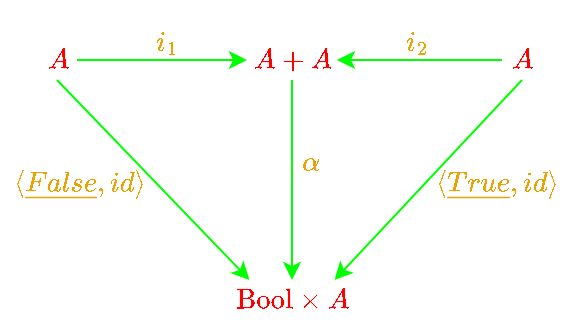 <mxfile version="24.7.17">
  <diagram name="Page-1" id="8x4MicqjeGiNOcLGt8TJ">
    <mxGraphModel dx="766" dy="461" grid="1" gridSize="10" guides="1" tooltips="1" connect="1" arrows="1" fold="1" page="1" pageScale="1" pageWidth="850" pageHeight="1100" math="1" shadow="0">
      <root>
        <mxCell id="0" />
        <mxCell id="1" parent="0" />
        <mxCell id="F1cqkfS3BarPNqulVMXe-1" value="&lt;div&gt;$$A + A$$&lt;/div&gt;" style="text;html=1;align=center;verticalAlign=middle;whiteSpace=wrap;rounded=0;fontColor=#ff0000;" parent="1" vertex="1">
          <mxGeometry x="397.5" y="140" width="45" height="20" as="geometry" />
        </mxCell>
        <mxCell id="F1cqkfS3BarPNqulVMXe-8" value="&lt;div&gt;$$A$$&lt;/div&gt;" style="text;html=1;align=center;verticalAlign=middle;whiteSpace=wrap;rounded=0;fontColor=#ff0000;" parent="1" vertex="1">
          <mxGeometry x="292.5" y="140" width="20" height="20" as="geometry" />
        </mxCell>
        <mxCell id="F1cqkfS3BarPNqulVMXe-9" value="" style="endArrow=classic;html=1;rounded=0;fillColor=#ffe6cc;strokeColor=#00FF00;exitX=0.5;exitY=1;exitDx=0;exitDy=0;entryX=0.5;entryY=0;entryDx=0;entryDy=0;" parent="1" source="F1cqkfS3BarPNqulVMXe-1" target="XCjsUuf4faGHwN1DTujc-6" edge="1">
          <mxGeometry width="50" height="50" relative="1" as="geometry">
            <mxPoint x="400" y="300" as="sourcePoint" />
            <mxPoint x="420" y="260" as="targetPoint" />
          </mxGeometry>
        </mxCell>
        <UserObject label="&lt;div&gt;$$\alpha$$&lt;/div&gt;" placeholders="1" name="Variable" id="F1cqkfS3BarPNqulVMXe-17">
          <mxCell style="text;html=1;strokeColor=none;fillColor=none;align=center;verticalAlign=middle;whiteSpace=wrap;overflow=hidden;fontColor=#e5a50a;" parent="1" vertex="1">
            <mxGeometry x="410" y="180" width="40" height="40" as="geometry" />
          </mxCell>
        </UserObject>
        <mxCell id="35nxScrkit5S831spD8f-1" value="$$A$$" style="text;html=1;align=center;verticalAlign=middle;whiteSpace=wrap;rounded=0;fontColor=#ff0000;" parent="1" vertex="1">
          <mxGeometry x="525" y="140" width="20" height="20" as="geometry" />
        </mxCell>
        <mxCell id="35nxScrkit5S831spD8f-3" value="" style="endArrow=classic;html=1;rounded=0;fillColor=#ffe6cc;strokeColor=#00FF00;exitX=0.5;exitY=1;exitDx=0;exitDy=0;entryX=0.75;entryY=0;entryDx=0;entryDy=0;" parent="1" source="35nxScrkit5S831spD8f-1" target="XCjsUuf4faGHwN1DTujc-6" edge="1">
          <mxGeometry width="50" height="50" relative="1" as="geometry">
            <mxPoint x="365" y="270" as="sourcePoint" />
            <mxPoint x="535" y="240" as="targetPoint" />
          </mxGeometry>
        </mxCell>
        <mxCell id="35nxScrkit5S831spD8f-4" value="" style="endArrow=classic;html=1;rounded=0;fillColor=#ffe6cc;strokeColor=#00FF00;exitX=0.5;exitY=1;exitDx=0;exitDy=0;entryX=0.25;entryY=0;entryDx=0;entryDy=0;" parent="1" source="F1cqkfS3BarPNqulVMXe-8" target="XCjsUuf4faGHwN1DTujc-6" edge="1">
          <mxGeometry width="50" height="50" relative="1" as="geometry">
            <mxPoint x="312.5" y="270" as="sourcePoint" />
            <mxPoint x="400" y="260" as="targetPoint" />
          </mxGeometry>
        </mxCell>
        <UserObject label="&lt;div&gt;$$\langle \underline{False}, id \rangle$$&lt;/div&gt;" placeholders="1" name="Variable" id="35nxScrkit5S831spD8f-5">
          <mxCell style="text;html=1;strokeColor=none;fillColor=none;align=center;verticalAlign=middle;whiteSpace=wrap;overflow=hidden;fontColor=#e5a50a;" parent="1" vertex="1">
            <mxGeometry x="274" y="190" width="80" height="40" as="geometry" />
          </mxCell>
        </UserObject>
        <UserObject label="&lt;div&gt;$$\langle \underline{True}, id \rangle$$&lt;/div&gt;" placeholders="1" name="Variable" id="35nxScrkit5S831spD8f-6">
          <mxCell style="text;html=1;strokeColor=none;fillColor=none;align=center;verticalAlign=middle;whiteSpace=wrap;overflow=hidden;fontColor=#e5a50a;" parent="1" vertex="1">
            <mxGeometry x="480" y="190" width="85" height="40" as="geometry" />
          </mxCell>
        </UserObject>
        <mxCell id="35nxScrkit5S831spD8f-8" value="" style="endArrow=classic;html=1;rounded=0;fillColor=#ffe6cc;strokeColor=#00FF00;exitX=1;exitY=0.5;exitDx=0;exitDy=0;entryX=0;entryY=0.5;entryDx=0;entryDy=0;" parent="1" source="F1cqkfS3BarPNqulVMXe-8" target="F1cqkfS3BarPNqulVMXe-1" edge="1">
          <mxGeometry width="50" height="50" relative="1" as="geometry">
            <mxPoint x="340" y="270" as="sourcePoint" />
            <mxPoint x="390" y="220" as="targetPoint" />
          </mxGeometry>
        </mxCell>
        <mxCell id="35nxScrkit5S831spD8f-9" value="" style="endArrow=classic;html=1;rounded=0;fillColor=#ffe6cc;strokeColor=#00FF00;exitX=0;exitY=0.5;exitDx=0;exitDy=0;entryX=1;entryY=0.5;entryDx=0;entryDy=0;" parent="1" source="35nxScrkit5S831spD8f-1" target="F1cqkfS3BarPNqulVMXe-1" edge="1">
          <mxGeometry width="50" height="50" relative="1" as="geometry">
            <mxPoint x="340" y="270" as="sourcePoint" />
            <mxPoint x="390" y="220" as="targetPoint" />
          </mxGeometry>
        </mxCell>
        <UserObject label="&lt;div&gt;$$i_1$$&lt;/div&gt;" placeholders="1" name="Variable" id="35nxScrkit5S831spD8f-11">
          <mxCell style="text;html=1;strokeColor=none;fillColor=none;align=center;verticalAlign=middle;whiteSpace=wrap;overflow=hidden;fontColor=#e5a50a;" parent="1" vertex="1">
            <mxGeometry x="337.5" y="120" width="40" height="40" as="geometry" />
          </mxCell>
        </UserObject>
        <UserObject label="&lt;div&gt;$$i_2$$&lt;/div&gt;" placeholders="1" name="Variable" id="35nxScrkit5S831spD8f-12">
          <mxCell style="text;html=1;strokeColor=none;fillColor=none;align=center;verticalAlign=middle;whiteSpace=wrap;overflow=hidden;fontColor=#e5a50a;" parent="1" vertex="1">
            <mxGeometry x="462.5" y="120" width="40" height="40" as="geometry" />
          </mxCell>
        </UserObject>
        <mxCell id="XCjsUuf4faGHwN1DTujc-6" value="&lt;div&gt;$$\text{Bool} \times A$$&lt;/div&gt;" style="text;html=1;align=center;verticalAlign=middle;whiteSpace=wrap;rounded=0;fontColor=#ff0000;" parent="1" vertex="1">
          <mxGeometry x="377.5" y="260" width="85" height="20" as="geometry" />
        </mxCell>
      </root>
    </mxGraphModel>
  </diagram>
</mxfile>
